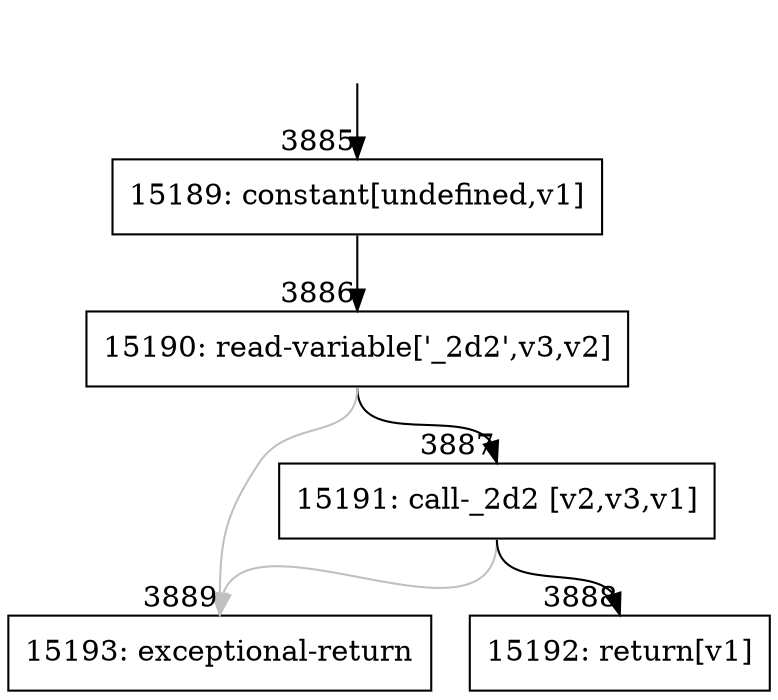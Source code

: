 digraph {
rankdir="TD"
BB_entry295[shape=none,label=""];
BB_entry295 -> BB3885 [tailport=s, headport=n, headlabel="    3885"]
BB3885 [shape=record label="{15189: constant[undefined,v1]}" ] 
BB3885 -> BB3886 [tailport=s, headport=n, headlabel="      3886"]
BB3886 [shape=record label="{15190: read-variable['_2d2',v3,v2]}" ] 
BB3886 -> BB3887 [tailport=s, headport=n, headlabel="      3887"]
BB3886 -> BB3889 [tailport=s, headport=n, color=gray, headlabel="      3889"]
BB3887 [shape=record label="{15191: call-_2d2 [v2,v3,v1]}" ] 
BB3887 -> BB3888 [tailport=s, headport=n, headlabel="      3888"]
BB3887 -> BB3889 [tailport=s, headport=n, color=gray]
BB3888 [shape=record label="{15192: return[v1]}" ] 
BB3889 [shape=record label="{15193: exceptional-return}" ] 
//#$~ 2600
}
